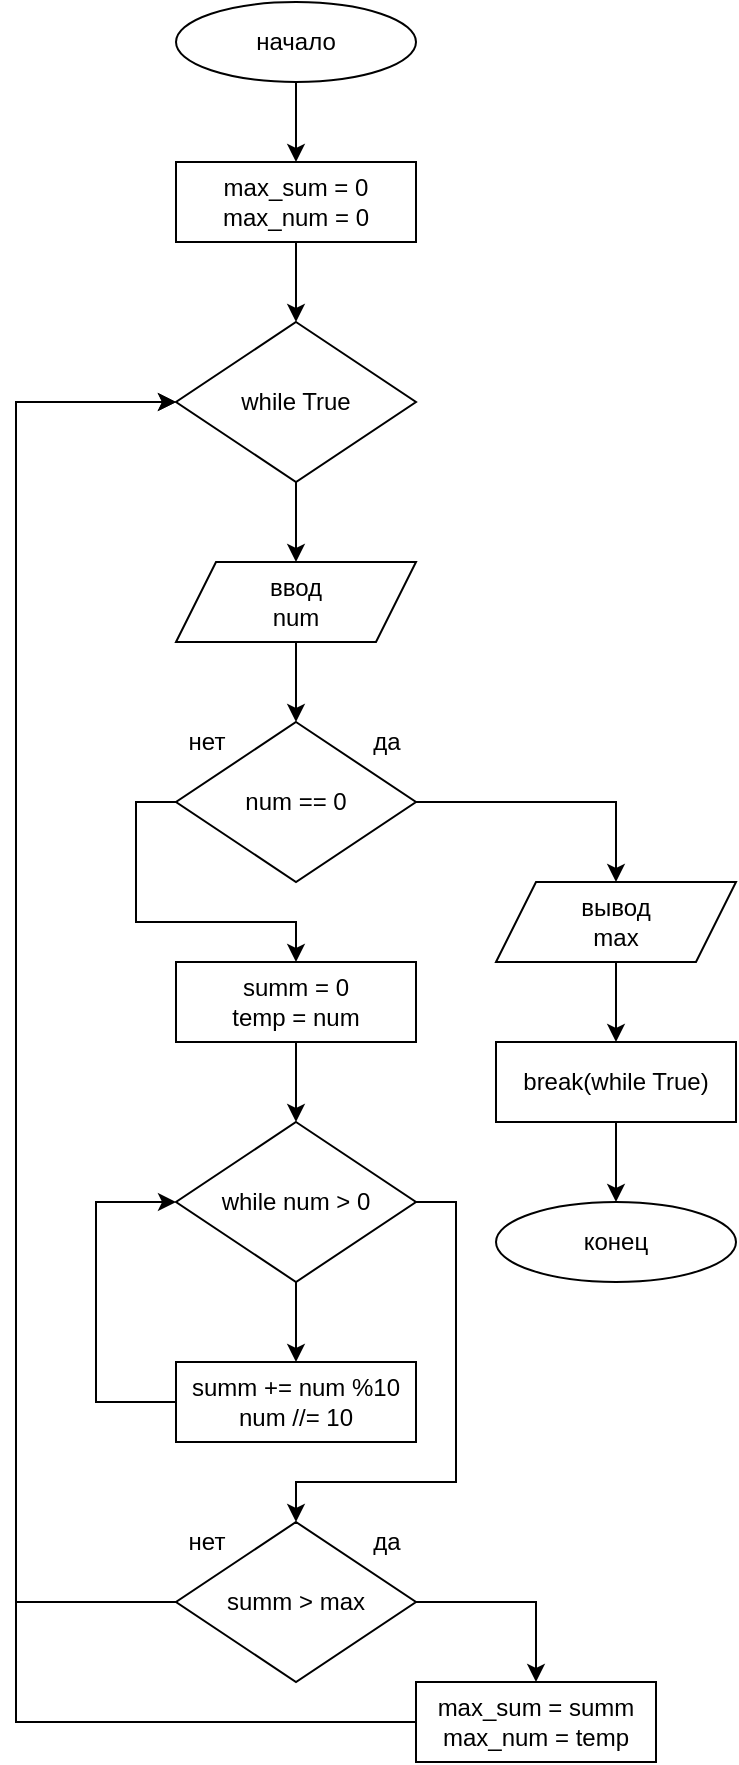 <mxfile version="14.6.13" type="device"><diagram id="43GbxLS2p94tnnp-esOf" name="Страница 1"><mxGraphModel dx="636" dy="699" grid="1" gridSize="10" guides="1" tooltips="1" connect="1" arrows="1" fold="1" page="1" pageScale="1" pageWidth="827" pageHeight="1169" math="0" shadow="0"><root><mxCell id="0"/><mxCell id="1" parent="0"/><mxCell id="Ls_78yQ353o5My-z1vfw-11" style="edgeStyle=orthogonalEdgeStyle;rounded=0;orthogonalLoop=1;jettySize=auto;html=1;exitX=0.5;exitY=1;exitDx=0;exitDy=0;" parent="1" source="Ls_78yQ353o5My-z1vfw-1" target="Ls_78yQ353o5My-z1vfw-8" edge="1"><mxGeometry relative="1" as="geometry"/></mxCell><mxCell id="Ls_78yQ353o5My-z1vfw-1" value="начало" style="ellipse;whiteSpace=wrap;html=1;" parent="1" vertex="1"><mxGeometry x="320" y="40" width="120" height="40" as="geometry"/></mxCell><mxCell id="Ls_78yQ353o5My-z1vfw-14" style="edgeStyle=orthogonalEdgeStyle;rounded=0;orthogonalLoop=1;jettySize=auto;html=1;exitX=0.5;exitY=1;exitDx=0;exitDy=0;" parent="1" source="Ls_78yQ353o5My-z1vfw-3" target="Ls_78yQ353o5My-z1vfw-4" edge="1"><mxGeometry relative="1" as="geometry"/></mxCell><mxCell id="Ls_78yQ353o5My-z1vfw-3" value="while True" style="rhombus;whiteSpace=wrap;html=1;" parent="1" vertex="1"><mxGeometry x="320" y="200" width="120" height="80" as="geometry"/></mxCell><mxCell id="Ls_78yQ353o5My-z1vfw-20" style="edgeStyle=orthogonalEdgeStyle;rounded=0;orthogonalLoop=1;jettySize=auto;html=1;exitX=0.5;exitY=1;exitDx=0;exitDy=0;" parent="1" source="Ls_78yQ353o5My-z1vfw-4" target="Ls_78yQ353o5My-z1vfw-17" edge="1"><mxGeometry relative="1" as="geometry"/></mxCell><mxCell id="Ls_78yQ353o5My-z1vfw-4" value="ввод&lt;br&gt;num" style="shape=parallelogram;perimeter=parallelogramPerimeter;whiteSpace=wrap;html=1;fixedSize=1;" parent="1" vertex="1"><mxGeometry x="320" y="320" width="120" height="40" as="geometry"/></mxCell><mxCell id="Ls_78yQ353o5My-z1vfw-35" style="edgeStyle=orthogonalEdgeStyle;rounded=0;orthogonalLoop=1;jettySize=auto;html=1;exitX=0.5;exitY=1;exitDx=0;exitDy=0;" parent="1" source="Ls_78yQ353o5My-z1vfw-5" target="Ls_78yQ353o5My-z1vfw-6" edge="1"><mxGeometry relative="1" as="geometry"/></mxCell><mxCell id="Ls_78yQ353o5My-z1vfw-5" value="while num &amp;gt; 0" style="rhombus;whiteSpace=wrap;html=1;" parent="1" vertex="1"><mxGeometry x="320" y="600" width="120" height="80" as="geometry"/></mxCell><mxCell id="Ls_78yQ353o5My-z1vfw-10" style="edgeStyle=orthogonalEdgeStyle;rounded=0;orthogonalLoop=1;jettySize=auto;html=1;exitX=0;exitY=0.5;exitDx=0;exitDy=0;entryX=0;entryY=0.5;entryDx=0;entryDy=0;" parent="1" source="Ls_78yQ353o5My-z1vfw-6" target="Ls_78yQ353o5My-z1vfw-5" edge="1"><mxGeometry relative="1" as="geometry"><Array as="points"><mxPoint x="280" y="740"/><mxPoint x="280" y="640"/></Array></mxGeometry></mxCell><mxCell id="Ls_78yQ353o5My-z1vfw-34" style="edgeStyle=orthogonalEdgeStyle;rounded=0;orthogonalLoop=1;jettySize=auto;html=1;exitX=1;exitY=0.5;exitDx=0;exitDy=0;" parent="1" source="Ls_78yQ353o5My-z1vfw-5" target="Ls_78yQ353o5My-z1vfw-27" edge="1"><mxGeometry relative="1" as="geometry"><Array as="points"><mxPoint x="460" y="640"/><mxPoint x="460" y="780"/><mxPoint x="380" y="780"/></Array></mxGeometry></mxCell><mxCell id="Ls_78yQ353o5My-z1vfw-6" value="summ += num %10&lt;br&gt;num //= 10" style="rounded=0;whiteSpace=wrap;html=1;" parent="1" vertex="1"><mxGeometry x="320" y="720" width="120" height="40" as="geometry"/></mxCell><mxCell id="Ls_78yQ353o5My-z1vfw-24" style="edgeStyle=orthogonalEdgeStyle;rounded=0;orthogonalLoop=1;jettySize=auto;html=1;exitX=0.5;exitY=1;exitDx=0;exitDy=0;" parent="1" source="Ls_78yQ353o5My-z1vfw-7" target="Ls_78yQ353o5My-z1vfw-5" edge="1"><mxGeometry relative="1" as="geometry"/></mxCell><mxCell id="Ls_78yQ353o5My-z1vfw-7" value="summ = 0&lt;br&gt;temp = num" style="rounded=0;whiteSpace=wrap;html=1;" parent="1" vertex="1"><mxGeometry x="320" y="520" width="120" height="40" as="geometry"/></mxCell><mxCell id="Ls_78yQ353o5My-z1vfw-12" style="edgeStyle=orthogonalEdgeStyle;rounded=0;orthogonalLoop=1;jettySize=auto;html=1;exitX=0.5;exitY=1;exitDx=0;exitDy=0;" parent="1" source="Ls_78yQ353o5My-z1vfw-8" target="Ls_78yQ353o5My-z1vfw-3" edge="1"><mxGeometry relative="1" as="geometry"/></mxCell><mxCell id="Ls_78yQ353o5My-z1vfw-8" value="max_sum = 0&lt;br&gt;max_num = 0" style="rounded=0;whiteSpace=wrap;html=1;" parent="1" vertex="1"><mxGeometry x="320" y="120" width="120" height="40" as="geometry"/></mxCell><mxCell id="Ls_78yQ353o5My-z1vfw-16" value="" style="group" parent="1" vertex="1" connectable="0"><mxGeometry x="320" y="400" width="120" height="80" as="geometry"/></mxCell><mxCell id="Ls_78yQ353o5My-z1vfw-17" value="num == 0" style="rhombus;whiteSpace=wrap;html=1;" parent="Ls_78yQ353o5My-z1vfw-16" vertex="1"><mxGeometry width="120" height="80" as="geometry"/></mxCell><mxCell id="Ls_78yQ353o5My-z1vfw-18" value="да" style="text;html=1;align=center;verticalAlign=middle;resizable=0;points=[];autosize=1;strokeColor=none;" parent="Ls_78yQ353o5My-z1vfw-16" vertex="1"><mxGeometry x="90" width="30" height="20" as="geometry"/></mxCell><mxCell id="Ls_78yQ353o5My-z1vfw-19" value="нет" style="text;html=1;align=center;verticalAlign=middle;resizable=0;points=[];autosize=1;strokeColor=none;" parent="Ls_78yQ353o5My-z1vfw-16" vertex="1"><mxGeometry width="30" height="20" as="geometry"/></mxCell><mxCell id="lvAI0ehUWUd8I3vt1k3f-5" style="edgeStyle=orthogonalEdgeStyle;rounded=0;orthogonalLoop=1;jettySize=auto;html=1;exitX=0.5;exitY=1;exitDx=0;exitDy=0;entryX=0.5;entryY=0;entryDx=0;entryDy=0;" edge="1" parent="1" source="Ls_78yQ353o5My-z1vfw-22" target="Ls_78yQ353o5My-z1vfw-40"><mxGeometry relative="1" as="geometry"/></mxCell><mxCell id="Ls_78yQ353o5My-z1vfw-22" value="break(while True)" style="rounded=0;whiteSpace=wrap;html=1;" parent="1" vertex="1"><mxGeometry x="480" y="560" width="120" height="40" as="geometry"/></mxCell><mxCell id="Ls_78yQ353o5My-z1vfw-23" style="edgeStyle=orthogonalEdgeStyle;rounded=0;orthogonalLoop=1;jettySize=auto;html=1;exitX=0;exitY=0.5;exitDx=0;exitDy=0;" parent="1" source="Ls_78yQ353o5My-z1vfw-17" target="Ls_78yQ353o5My-z1vfw-7" edge="1"><mxGeometry relative="1" as="geometry"/></mxCell><mxCell id="Ls_78yQ353o5My-z1vfw-26" value="" style="group" parent="1" vertex="1" connectable="0"><mxGeometry x="320" y="800" width="120" height="80" as="geometry"/></mxCell><mxCell id="Ls_78yQ353o5My-z1vfw-27" value="summ &amp;gt; max" style="rhombus;whiteSpace=wrap;html=1;" parent="Ls_78yQ353o5My-z1vfw-26" vertex="1"><mxGeometry width="120" height="80" as="geometry"/></mxCell><mxCell id="Ls_78yQ353o5My-z1vfw-28" value="да" style="text;html=1;align=center;verticalAlign=middle;resizable=0;points=[];autosize=1;strokeColor=none;" parent="Ls_78yQ353o5My-z1vfw-26" vertex="1"><mxGeometry x="90" width="30" height="20" as="geometry"/></mxCell><mxCell id="Ls_78yQ353o5My-z1vfw-29" value="нет" style="text;html=1;align=center;verticalAlign=middle;resizable=0;points=[];autosize=1;strokeColor=none;" parent="Ls_78yQ353o5My-z1vfw-26" vertex="1"><mxGeometry width="30" height="20" as="geometry"/></mxCell><mxCell id="Ls_78yQ353o5My-z1vfw-32" style="edgeStyle=orthogonalEdgeStyle;rounded=0;orthogonalLoop=1;jettySize=auto;html=1;exitX=0;exitY=0.5;exitDx=0;exitDy=0;entryX=0;entryY=0.5;entryDx=0;entryDy=0;" parent="1" source="Ls_78yQ353o5My-z1vfw-30" target="Ls_78yQ353o5My-z1vfw-3" edge="1"><mxGeometry relative="1" as="geometry"><Array as="points"><mxPoint x="240" y="900"/><mxPoint x="240" y="240"/></Array></mxGeometry></mxCell><mxCell id="Ls_78yQ353o5My-z1vfw-30" value="max_sum = summ&lt;br&gt;max_num = temp" style="rounded=0;whiteSpace=wrap;html=1;" parent="1" vertex="1"><mxGeometry x="440" y="880" width="120" height="40" as="geometry"/></mxCell><mxCell id="Ls_78yQ353o5My-z1vfw-31" style="edgeStyle=orthogonalEdgeStyle;rounded=0;orthogonalLoop=1;jettySize=auto;html=1;exitX=1;exitY=0.5;exitDx=0;exitDy=0;" parent="1" source="Ls_78yQ353o5My-z1vfw-27" target="Ls_78yQ353o5My-z1vfw-30" edge="1"><mxGeometry relative="1" as="geometry"/></mxCell><mxCell id="Ls_78yQ353o5My-z1vfw-33" style="edgeStyle=orthogonalEdgeStyle;rounded=0;orthogonalLoop=1;jettySize=auto;html=1;exitX=0;exitY=0.5;exitDx=0;exitDy=0;" parent="1" source="Ls_78yQ353o5My-z1vfw-27" edge="1"><mxGeometry relative="1" as="geometry"><mxPoint x="320" y="240" as="targetPoint"/><Array as="points"><mxPoint x="240" y="840"/><mxPoint x="240" y="240"/></Array></mxGeometry></mxCell><mxCell id="lvAI0ehUWUd8I3vt1k3f-4" style="edgeStyle=orthogonalEdgeStyle;rounded=0;orthogonalLoop=1;jettySize=auto;html=1;exitX=0.5;exitY=1;exitDx=0;exitDy=0;" edge="1" parent="1" source="Ls_78yQ353o5My-z1vfw-37" target="Ls_78yQ353o5My-z1vfw-22"><mxGeometry relative="1" as="geometry"/></mxCell><mxCell id="Ls_78yQ353o5My-z1vfw-37" value="вывод&lt;br&gt;max" style="shape=parallelogram;perimeter=parallelogramPerimeter;whiteSpace=wrap;html=1;fixedSize=1;" parent="1" vertex="1"><mxGeometry x="480" y="480" width="120" height="40" as="geometry"/></mxCell><mxCell id="Ls_78yQ353o5My-z1vfw-40" value="конец" style="ellipse;whiteSpace=wrap;html=1;" parent="1" vertex="1"><mxGeometry x="480" y="640" width="120" height="40" as="geometry"/></mxCell><mxCell id="lvAI0ehUWUd8I3vt1k3f-3" style="edgeStyle=orthogonalEdgeStyle;rounded=0;orthogonalLoop=1;jettySize=auto;html=1;exitX=1;exitY=0.5;exitDx=0;exitDy=0;entryX=0.5;entryY=0;entryDx=0;entryDy=0;" edge="1" parent="1" source="Ls_78yQ353o5My-z1vfw-17" target="Ls_78yQ353o5My-z1vfw-37"><mxGeometry relative="1" as="geometry"/></mxCell></root></mxGraphModel></diagram></mxfile>